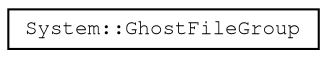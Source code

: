 digraph "Graphical Class Hierarchy"
{
 // LATEX_PDF_SIZE
  edge [fontname="FreeMono",fontsize="10",labelfontname="FreeMono",labelfontsize="10"];
  node [fontname="FreeMono",fontsize="10",shape=record];
  rankdir="LR";
  Node0 [label="System::GhostFileGroup",height=0.2,width=0.4,color="black", fillcolor="white", style="filled",URL="$class_system_1_1_ghost_file_group.html",tooltip=" "];
}
